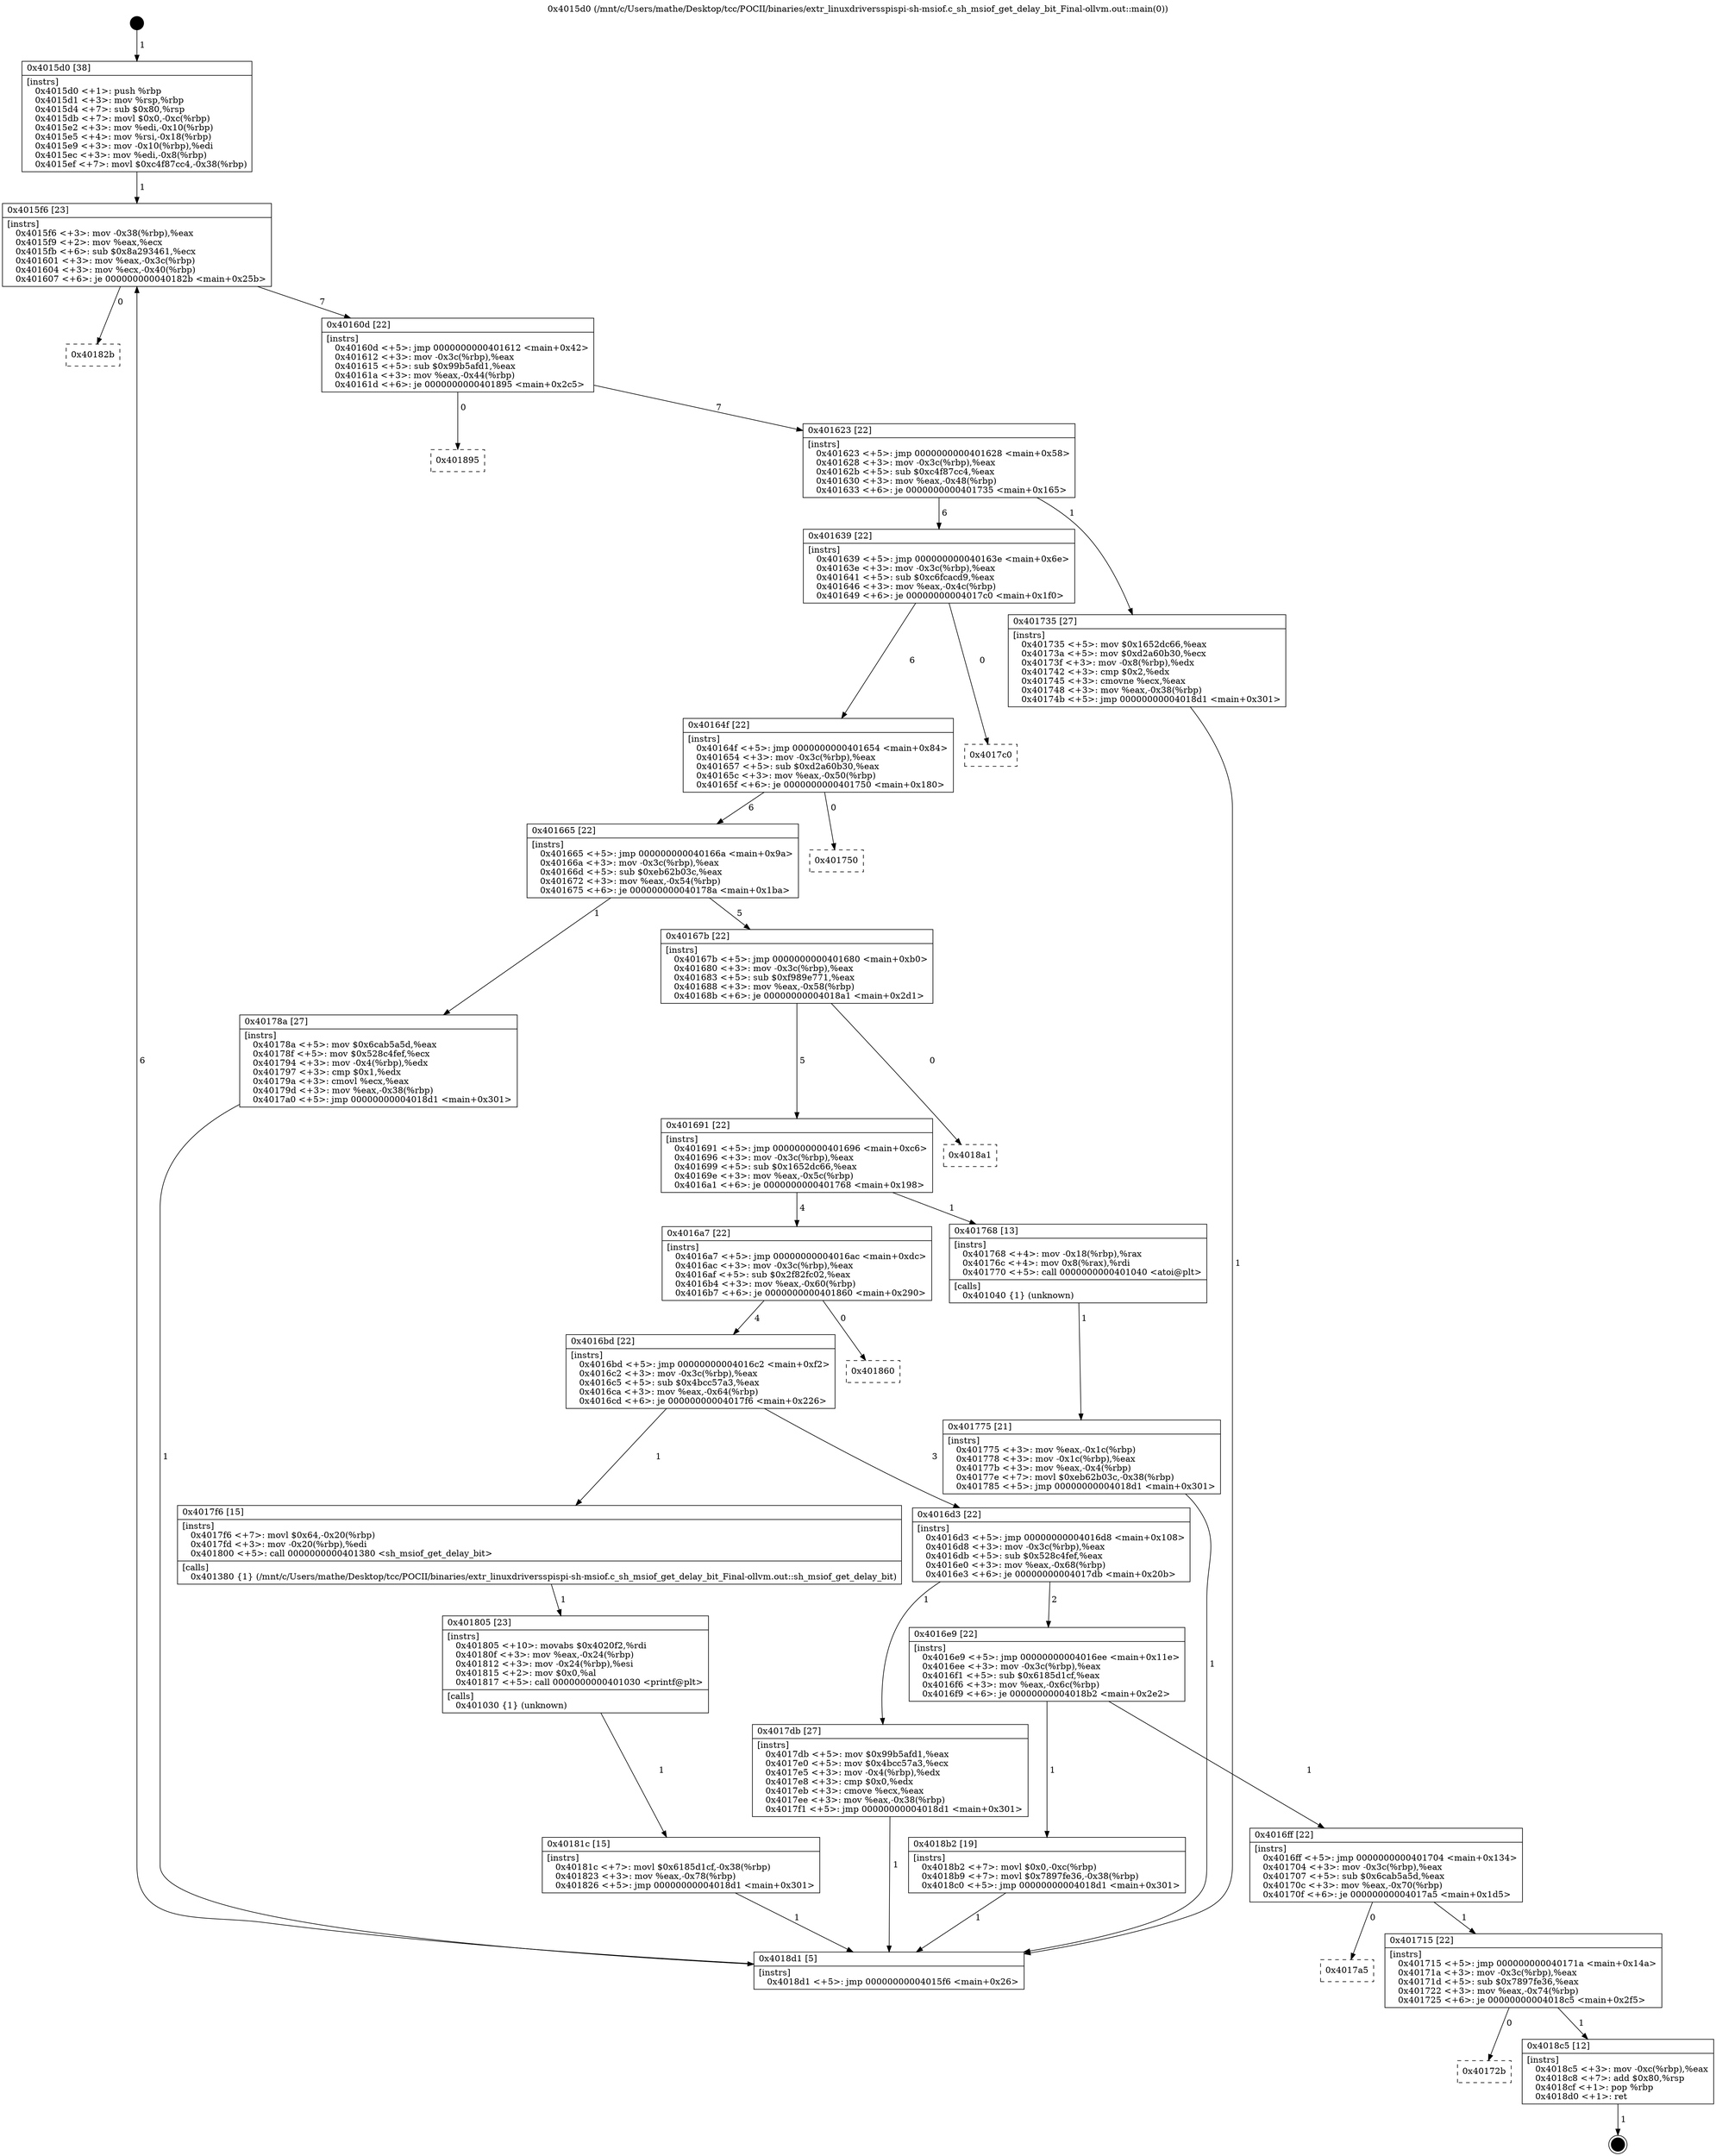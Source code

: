 digraph "0x4015d0" {
  label = "0x4015d0 (/mnt/c/Users/mathe/Desktop/tcc/POCII/binaries/extr_linuxdriversspispi-sh-msiof.c_sh_msiof_get_delay_bit_Final-ollvm.out::main(0))"
  labelloc = "t"
  node[shape=record]

  Entry [label="",width=0.3,height=0.3,shape=circle,fillcolor=black,style=filled]
  "0x4015f6" [label="{
     0x4015f6 [23]\l
     | [instrs]\l
     &nbsp;&nbsp;0x4015f6 \<+3\>: mov -0x38(%rbp),%eax\l
     &nbsp;&nbsp;0x4015f9 \<+2\>: mov %eax,%ecx\l
     &nbsp;&nbsp;0x4015fb \<+6\>: sub $0x8a293461,%ecx\l
     &nbsp;&nbsp;0x401601 \<+3\>: mov %eax,-0x3c(%rbp)\l
     &nbsp;&nbsp;0x401604 \<+3\>: mov %ecx,-0x40(%rbp)\l
     &nbsp;&nbsp;0x401607 \<+6\>: je 000000000040182b \<main+0x25b\>\l
  }"]
  "0x40182b" [label="{
     0x40182b\l
  }", style=dashed]
  "0x40160d" [label="{
     0x40160d [22]\l
     | [instrs]\l
     &nbsp;&nbsp;0x40160d \<+5\>: jmp 0000000000401612 \<main+0x42\>\l
     &nbsp;&nbsp;0x401612 \<+3\>: mov -0x3c(%rbp),%eax\l
     &nbsp;&nbsp;0x401615 \<+5\>: sub $0x99b5afd1,%eax\l
     &nbsp;&nbsp;0x40161a \<+3\>: mov %eax,-0x44(%rbp)\l
     &nbsp;&nbsp;0x40161d \<+6\>: je 0000000000401895 \<main+0x2c5\>\l
  }"]
  Exit [label="",width=0.3,height=0.3,shape=circle,fillcolor=black,style=filled,peripheries=2]
  "0x401895" [label="{
     0x401895\l
  }", style=dashed]
  "0x401623" [label="{
     0x401623 [22]\l
     | [instrs]\l
     &nbsp;&nbsp;0x401623 \<+5\>: jmp 0000000000401628 \<main+0x58\>\l
     &nbsp;&nbsp;0x401628 \<+3\>: mov -0x3c(%rbp),%eax\l
     &nbsp;&nbsp;0x40162b \<+5\>: sub $0xc4f87cc4,%eax\l
     &nbsp;&nbsp;0x401630 \<+3\>: mov %eax,-0x48(%rbp)\l
     &nbsp;&nbsp;0x401633 \<+6\>: je 0000000000401735 \<main+0x165\>\l
  }"]
  "0x40172b" [label="{
     0x40172b\l
  }", style=dashed]
  "0x401735" [label="{
     0x401735 [27]\l
     | [instrs]\l
     &nbsp;&nbsp;0x401735 \<+5\>: mov $0x1652dc66,%eax\l
     &nbsp;&nbsp;0x40173a \<+5\>: mov $0xd2a60b30,%ecx\l
     &nbsp;&nbsp;0x40173f \<+3\>: mov -0x8(%rbp),%edx\l
     &nbsp;&nbsp;0x401742 \<+3\>: cmp $0x2,%edx\l
     &nbsp;&nbsp;0x401745 \<+3\>: cmovne %ecx,%eax\l
     &nbsp;&nbsp;0x401748 \<+3\>: mov %eax,-0x38(%rbp)\l
     &nbsp;&nbsp;0x40174b \<+5\>: jmp 00000000004018d1 \<main+0x301\>\l
  }"]
  "0x401639" [label="{
     0x401639 [22]\l
     | [instrs]\l
     &nbsp;&nbsp;0x401639 \<+5\>: jmp 000000000040163e \<main+0x6e\>\l
     &nbsp;&nbsp;0x40163e \<+3\>: mov -0x3c(%rbp),%eax\l
     &nbsp;&nbsp;0x401641 \<+5\>: sub $0xc6fcacd9,%eax\l
     &nbsp;&nbsp;0x401646 \<+3\>: mov %eax,-0x4c(%rbp)\l
     &nbsp;&nbsp;0x401649 \<+6\>: je 00000000004017c0 \<main+0x1f0\>\l
  }"]
  "0x4018d1" [label="{
     0x4018d1 [5]\l
     | [instrs]\l
     &nbsp;&nbsp;0x4018d1 \<+5\>: jmp 00000000004015f6 \<main+0x26\>\l
  }"]
  "0x4015d0" [label="{
     0x4015d0 [38]\l
     | [instrs]\l
     &nbsp;&nbsp;0x4015d0 \<+1\>: push %rbp\l
     &nbsp;&nbsp;0x4015d1 \<+3\>: mov %rsp,%rbp\l
     &nbsp;&nbsp;0x4015d4 \<+7\>: sub $0x80,%rsp\l
     &nbsp;&nbsp;0x4015db \<+7\>: movl $0x0,-0xc(%rbp)\l
     &nbsp;&nbsp;0x4015e2 \<+3\>: mov %edi,-0x10(%rbp)\l
     &nbsp;&nbsp;0x4015e5 \<+4\>: mov %rsi,-0x18(%rbp)\l
     &nbsp;&nbsp;0x4015e9 \<+3\>: mov -0x10(%rbp),%edi\l
     &nbsp;&nbsp;0x4015ec \<+3\>: mov %edi,-0x8(%rbp)\l
     &nbsp;&nbsp;0x4015ef \<+7\>: movl $0xc4f87cc4,-0x38(%rbp)\l
  }"]
  "0x4018c5" [label="{
     0x4018c5 [12]\l
     | [instrs]\l
     &nbsp;&nbsp;0x4018c5 \<+3\>: mov -0xc(%rbp),%eax\l
     &nbsp;&nbsp;0x4018c8 \<+7\>: add $0x80,%rsp\l
     &nbsp;&nbsp;0x4018cf \<+1\>: pop %rbp\l
     &nbsp;&nbsp;0x4018d0 \<+1\>: ret\l
  }"]
  "0x4017c0" [label="{
     0x4017c0\l
  }", style=dashed]
  "0x40164f" [label="{
     0x40164f [22]\l
     | [instrs]\l
     &nbsp;&nbsp;0x40164f \<+5\>: jmp 0000000000401654 \<main+0x84\>\l
     &nbsp;&nbsp;0x401654 \<+3\>: mov -0x3c(%rbp),%eax\l
     &nbsp;&nbsp;0x401657 \<+5\>: sub $0xd2a60b30,%eax\l
     &nbsp;&nbsp;0x40165c \<+3\>: mov %eax,-0x50(%rbp)\l
     &nbsp;&nbsp;0x40165f \<+6\>: je 0000000000401750 \<main+0x180\>\l
  }"]
  "0x401715" [label="{
     0x401715 [22]\l
     | [instrs]\l
     &nbsp;&nbsp;0x401715 \<+5\>: jmp 000000000040171a \<main+0x14a\>\l
     &nbsp;&nbsp;0x40171a \<+3\>: mov -0x3c(%rbp),%eax\l
     &nbsp;&nbsp;0x40171d \<+5\>: sub $0x7897fe36,%eax\l
     &nbsp;&nbsp;0x401722 \<+3\>: mov %eax,-0x74(%rbp)\l
     &nbsp;&nbsp;0x401725 \<+6\>: je 00000000004018c5 \<main+0x2f5\>\l
  }"]
  "0x401750" [label="{
     0x401750\l
  }", style=dashed]
  "0x401665" [label="{
     0x401665 [22]\l
     | [instrs]\l
     &nbsp;&nbsp;0x401665 \<+5\>: jmp 000000000040166a \<main+0x9a\>\l
     &nbsp;&nbsp;0x40166a \<+3\>: mov -0x3c(%rbp),%eax\l
     &nbsp;&nbsp;0x40166d \<+5\>: sub $0xeb62b03c,%eax\l
     &nbsp;&nbsp;0x401672 \<+3\>: mov %eax,-0x54(%rbp)\l
     &nbsp;&nbsp;0x401675 \<+6\>: je 000000000040178a \<main+0x1ba\>\l
  }"]
  "0x4017a5" [label="{
     0x4017a5\l
  }", style=dashed]
  "0x40178a" [label="{
     0x40178a [27]\l
     | [instrs]\l
     &nbsp;&nbsp;0x40178a \<+5\>: mov $0x6cab5a5d,%eax\l
     &nbsp;&nbsp;0x40178f \<+5\>: mov $0x528c4fef,%ecx\l
     &nbsp;&nbsp;0x401794 \<+3\>: mov -0x4(%rbp),%edx\l
     &nbsp;&nbsp;0x401797 \<+3\>: cmp $0x1,%edx\l
     &nbsp;&nbsp;0x40179a \<+3\>: cmovl %ecx,%eax\l
     &nbsp;&nbsp;0x40179d \<+3\>: mov %eax,-0x38(%rbp)\l
     &nbsp;&nbsp;0x4017a0 \<+5\>: jmp 00000000004018d1 \<main+0x301\>\l
  }"]
  "0x40167b" [label="{
     0x40167b [22]\l
     | [instrs]\l
     &nbsp;&nbsp;0x40167b \<+5\>: jmp 0000000000401680 \<main+0xb0\>\l
     &nbsp;&nbsp;0x401680 \<+3\>: mov -0x3c(%rbp),%eax\l
     &nbsp;&nbsp;0x401683 \<+5\>: sub $0xf989e771,%eax\l
     &nbsp;&nbsp;0x401688 \<+3\>: mov %eax,-0x58(%rbp)\l
     &nbsp;&nbsp;0x40168b \<+6\>: je 00000000004018a1 \<main+0x2d1\>\l
  }"]
  "0x4016ff" [label="{
     0x4016ff [22]\l
     | [instrs]\l
     &nbsp;&nbsp;0x4016ff \<+5\>: jmp 0000000000401704 \<main+0x134\>\l
     &nbsp;&nbsp;0x401704 \<+3\>: mov -0x3c(%rbp),%eax\l
     &nbsp;&nbsp;0x401707 \<+5\>: sub $0x6cab5a5d,%eax\l
     &nbsp;&nbsp;0x40170c \<+3\>: mov %eax,-0x70(%rbp)\l
     &nbsp;&nbsp;0x40170f \<+6\>: je 00000000004017a5 \<main+0x1d5\>\l
  }"]
  "0x4018a1" [label="{
     0x4018a1\l
  }", style=dashed]
  "0x401691" [label="{
     0x401691 [22]\l
     | [instrs]\l
     &nbsp;&nbsp;0x401691 \<+5\>: jmp 0000000000401696 \<main+0xc6\>\l
     &nbsp;&nbsp;0x401696 \<+3\>: mov -0x3c(%rbp),%eax\l
     &nbsp;&nbsp;0x401699 \<+5\>: sub $0x1652dc66,%eax\l
     &nbsp;&nbsp;0x40169e \<+3\>: mov %eax,-0x5c(%rbp)\l
     &nbsp;&nbsp;0x4016a1 \<+6\>: je 0000000000401768 \<main+0x198\>\l
  }"]
  "0x4018b2" [label="{
     0x4018b2 [19]\l
     | [instrs]\l
     &nbsp;&nbsp;0x4018b2 \<+7\>: movl $0x0,-0xc(%rbp)\l
     &nbsp;&nbsp;0x4018b9 \<+7\>: movl $0x7897fe36,-0x38(%rbp)\l
     &nbsp;&nbsp;0x4018c0 \<+5\>: jmp 00000000004018d1 \<main+0x301\>\l
  }"]
  "0x401768" [label="{
     0x401768 [13]\l
     | [instrs]\l
     &nbsp;&nbsp;0x401768 \<+4\>: mov -0x18(%rbp),%rax\l
     &nbsp;&nbsp;0x40176c \<+4\>: mov 0x8(%rax),%rdi\l
     &nbsp;&nbsp;0x401770 \<+5\>: call 0000000000401040 \<atoi@plt\>\l
     | [calls]\l
     &nbsp;&nbsp;0x401040 \{1\} (unknown)\l
  }"]
  "0x4016a7" [label="{
     0x4016a7 [22]\l
     | [instrs]\l
     &nbsp;&nbsp;0x4016a7 \<+5\>: jmp 00000000004016ac \<main+0xdc\>\l
     &nbsp;&nbsp;0x4016ac \<+3\>: mov -0x3c(%rbp),%eax\l
     &nbsp;&nbsp;0x4016af \<+5\>: sub $0x2f82fc02,%eax\l
     &nbsp;&nbsp;0x4016b4 \<+3\>: mov %eax,-0x60(%rbp)\l
     &nbsp;&nbsp;0x4016b7 \<+6\>: je 0000000000401860 \<main+0x290\>\l
  }"]
  "0x401775" [label="{
     0x401775 [21]\l
     | [instrs]\l
     &nbsp;&nbsp;0x401775 \<+3\>: mov %eax,-0x1c(%rbp)\l
     &nbsp;&nbsp;0x401778 \<+3\>: mov -0x1c(%rbp),%eax\l
     &nbsp;&nbsp;0x40177b \<+3\>: mov %eax,-0x4(%rbp)\l
     &nbsp;&nbsp;0x40177e \<+7\>: movl $0xeb62b03c,-0x38(%rbp)\l
     &nbsp;&nbsp;0x401785 \<+5\>: jmp 00000000004018d1 \<main+0x301\>\l
  }"]
  "0x40181c" [label="{
     0x40181c [15]\l
     | [instrs]\l
     &nbsp;&nbsp;0x40181c \<+7\>: movl $0x6185d1cf,-0x38(%rbp)\l
     &nbsp;&nbsp;0x401823 \<+3\>: mov %eax,-0x78(%rbp)\l
     &nbsp;&nbsp;0x401826 \<+5\>: jmp 00000000004018d1 \<main+0x301\>\l
  }"]
  "0x401860" [label="{
     0x401860\l
  }", style=dashed]
  "0x4016bd" [label="{
     0x4016bd [22]\l
     | [instrs]\l
     &nbsp;&nbsp;0x4016bd \<+5\>: jmp 00000000004016c2 \<main+0xf2\>\l
     &nbsp;&nbsp;0x4016c2 \<+3\>: mov -0x3c(%rbp),%eax\l
     &nbsp;&nbsp;0x4016c5 \<+5\>: sub $0x4bcc57a3,%eax\l
     &nbsp;&nbsp;0x4016ca \<+3\>: mov %eax,-0x64(%rbp)\l
     &nbsp;&nbsp;0x4016cd \<+6\>: je 00000000004017f6 \<main+0x226\>\l
  }"]
  "0x401805" [label="{
     0x401805 [23]\l
     | [instrs]\l
     &nbsp;&nbsp;0x401805 \<+10\>: movabs $0x4020f2,%rdi\l
     &nbsp;&nbsp;0x40180f \<+3\>: mov %eax,-0x24(%rbp)\l
     &nbsp;&nbsp;0x401812 \<+3\>: mov -0x24(%rbp),%esi\l
     &nbsp;&nbsp;0x401815 \<+2\>: mov $0x0,%al\l
     &nbsp;&nbsp;0x401817 \<+5\>: call 0000000000401030 \<printf@plt\>\l
     | [calls]\l
     &nbsp;&nbsp;0x401030 \{1\} (unknown)\l
  }"]
  "0x4017f6" [label="{
     0x4017f6 [15]\l
     | [instrs]\l
     &nbsp;&nbsp;0x4017f6 \<+7\>: movl $0x64,-0x20(%rbp)\l
     &nbsp;&nbsp;0x4017fd \<+3\>: mov -0x20(%rbp),%edi\l
     &nbsp;&nbsp;0x401800 \<+5\>: call 0000000000401380 \<sh_msiof_get_delay_bit\>\l
     | [calls]\l
     &nbsp;&nbsp;0x401380 \{1\} (/mnt/c/Users/mathe/Desktop/tcc/POCII/binaries/extr_linuxdriversspispi-sh-msiof.c_sh_msiof_get_delay_bit_Final-ollvm.out::sh_msiof_get_delay_bit)\l
  }"]
  "0x4016d3" [label="{
     0x4016d3 [22]\l
     | [instrs]\l
     &nbsp;&nbsp;0x4016d3 \<+5\>: jmp 00000000004016d8 \<main+0x108\>\l
     &nbsp;&nbsp;0x4016d8 \<+3\>: mov -0x3c(%rbp),%eax\l
     &nbsp;&nbsp;0x4016db \<+5\>: sub $0x528c4fef,%eax\l
     &nbsp;&nbsp;0x4016e0 \<+3\>: mov %eax,-0x68(%rbp)\l
     &nbsp;&nbsp;0x4016e3 \<+6\>: je 00000000004017db \<main+0x20b\>\l
  }"]
  "0x4016e9" [label="{
     0x4016e9 [22]\l
     | [instrs]\l
     &nbsp;&nbsp;0x4016e9 \<+5\>: jmp 00000000004016ee \<main+0x11e\>\l
     &nbsp;&nbsp;0x4016ee \<+3\>: mov -0x3c(%rbp),%eax\l
     &nbsp;&nbsp;0x4016f1 \<+5\>: sub $0x6185d1cf,%eax\l
     &nbsp;&nbsp;0x4016f6 \<+3\>: mov %eax,-0x6c(%rbp)\l
     &nbsp;&nbsp;0x4016f9 \<+6\>: je 00000000004018b2 \<main+0x2e2\>\l
  }"]
  "0x4017db" [label="{
     0x4017db [27]\l
     | [instrs]\l
     &nbsp;&nbsp;0x4017db \<+5\>: mov $0x99b5afd1,%eax\l
     &nbsp;&nbsp;0x4017e0 \<+5\>: mov $0x4bcc57a3,%ecx\l
     &nbsp;&nbsp;0x4017e5 \<+3\>: mov -0x4(%rbp),%edx\l
     &nbsp;&nbsp;0x4017e8 \<+3\>: cmp $0x0,%edx\l
     &nbsp;&nbsp;0x4017eb \<+3\>: cmove %ecx,%eax\l
     &nbsp;&nbsp;0x4017ee \<+3\>: mov %eax,-0x38(%rbp)\l
     &nbsp;&nbsp;0x4017f1 \<+5\>: jmp 00000000004018d1 \<main+0x301\>\l
  }"]
  Entry -> "0x4015d0" [label=" 1"]
  "0x4015f6" -> "0x40182b" [label=" 0"]
  "0x4015f6" -> "0x40160d" [label=" 7"]
  "0x4018c5" -> Exit [label=" 1"]
  "0x40160d" -> "0x401895" [label=" 0"]
  "0x40160d" -> "0x401623" [label=" 7"]
  "0x401715" -> "0x40172b" [label=" 0"]
  "0x401623" -> "0x401735" [label=" 1"]
  "0x401623" -> "0x401639" [label=" 6"]
  "0x401735" -> "0x4018d1" [label=" 1"]
  "0x4015d0" -> "0x4015f6" [label=" 1"]
  "0x4018d1" -> "0x4015f6" [label=" 6"]
  "0x401715" -> "0x4018c5" [label=" 1"]
  "0x401639" -> "0x4017c0" [label=" 0"]
  "0x401639" -> "0x40164f" [label=" 6"]
  "0x4016ff" -> "0x401715" [label=" 1"]
  "0x40164f" -> "0x401750" [label=" 0"]
  "0x40164f" -> "0x401665" [label=" 6"]
  "0x4016ff" -> "0x4017a5" [label=" 0"]
  "0x401665" -> "0x40178a" [label=" 1"]
  "0x401665" -> "0x40167b" [label=" 5"]
  "0x4018b2" -> "0x4018d1" [label=" 1"]
  "0x40167b" -> "0x4018a1" [label=" 0"]
  "0x40167b" -> "0x401691" [label=" 5"]
  "0x4016e9" -> "0x4016ff" [label=" 1"]
  "0x401691" -> "0x401768" [label=" 1"]
  "0x401691" -> "0x4016a7" [label=" 4"]
  "0x401768" -> "0x401775" [label=" 1"]
  "0x401775" -> "0x4018d1" [label=" 1"]
  "0x40178a" -> "0x4018d1" [label=" 1"]
  "0x4016e9" -> "0x4018b2" [label=" 1"]
  "0x4016a7" -> "0x401860" [label=" 0"]
  "0x4016a7" -> "0x4016bd" [label=" 4"]
  "0x40181c" -> "0x4018d1" [label=" 1"]
  "0x4016bd" -> "0x4017f6" [label=" 1"]
  "0x4016bd" -> "0x4016d3" [label=" 3"]
  "0x401805" -> "0x40181c" [label=" 1"]
  "0x4016d3" -> "0x4017db" [label=" 1"]
  "0x4016d3" -> "0x4016e9" [label=" 2"]
  "0x4017db" -> "0x4018d1" [label=" 1"]
  "0x4017f6" -> "0x401805" [label=" 1"]
}
